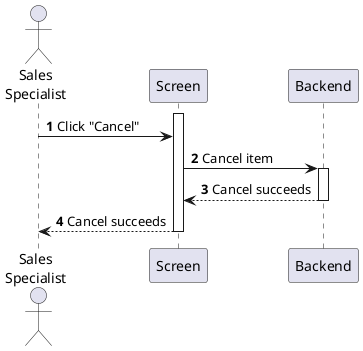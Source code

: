 @startuml sales-order-cancel
autonumber

actor "Sales\nSpecialist" as a
participant Screen as f
participant Backend as b

activate f
a -> f : Click "Cancel"
f -> b : Cancel item
activate b
return Cancel succeeds
f --> a : Cancel succeeds
deactivate f
@enduml